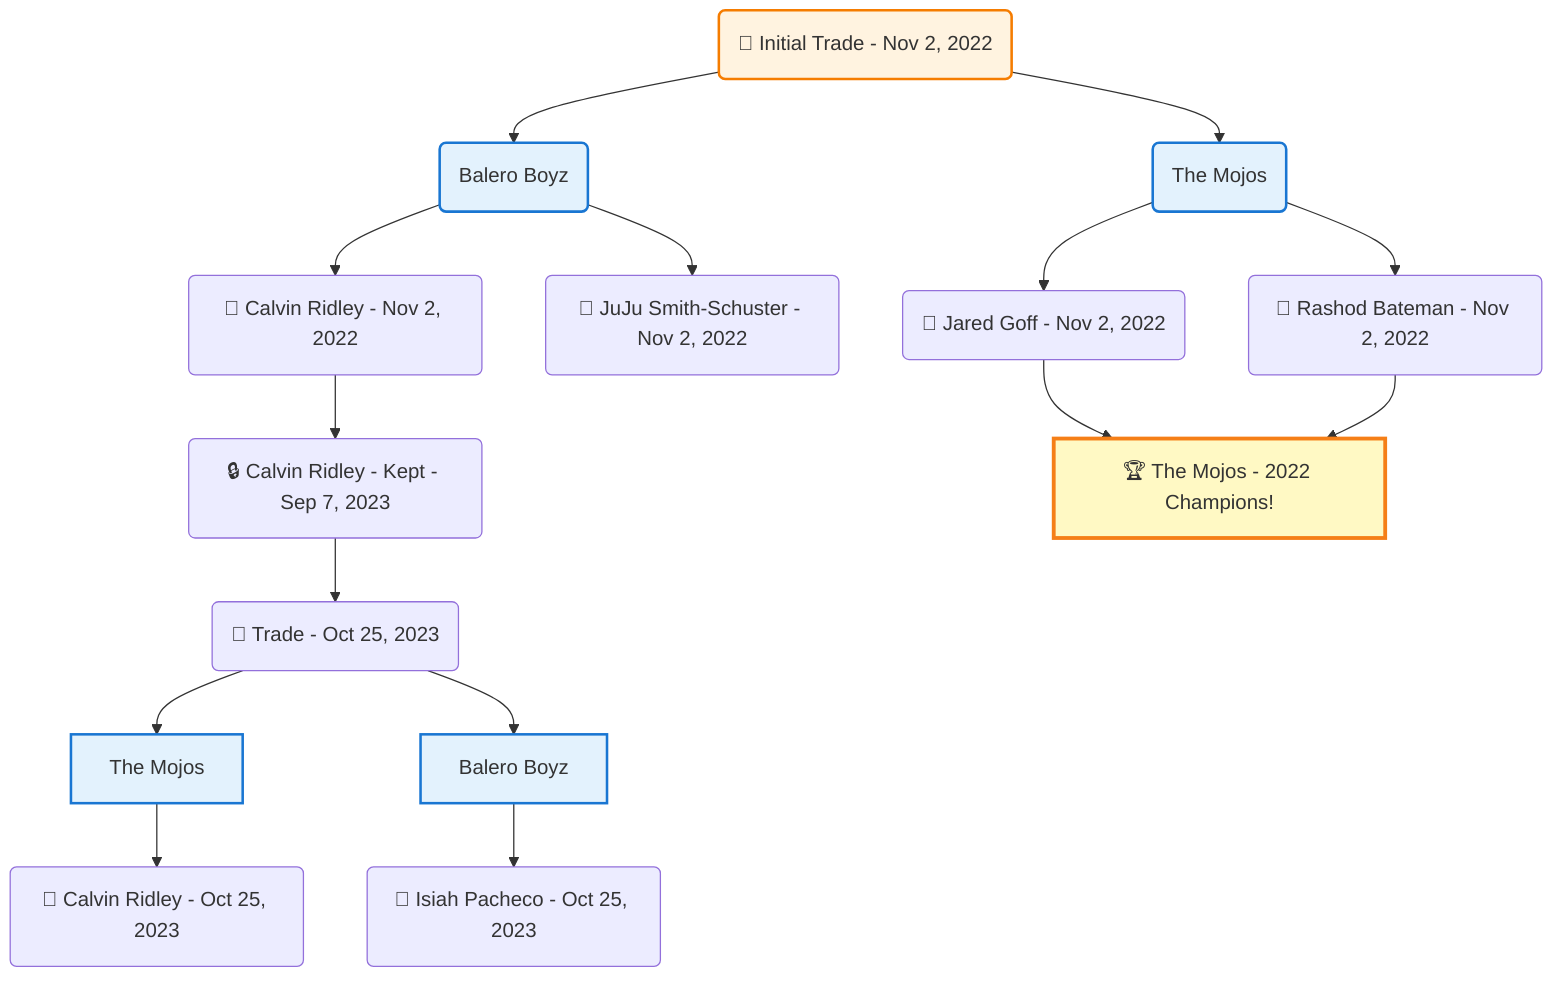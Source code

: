 flowchart TD

    TRADE_MAIN("🔄 Initial Trade - Nov 2, 2022")
    TEAM_1("Balero Boyz")
    TEAM_2("The Mojos")
    NODE_162ce81f-bec7-437d-a20b-00c821c86d1d("🔄 Calvin Ridley - Nov 2, 2022")
    NODE_7d9592cd-181b-4eba-b6e9-1c40a2da9e5c("🔒 Calvin Ridley - Kept - Sep 7, 2023")
    TRADE_e48f96f4-8b7d-42ca-abe5-7baf4945be3e_3("🔄 Trade - Oct 25, 2023")
    TEAM_bbe2d0ad-54cf-4c22-be82-b2a5f262a157_4["The Mojos"]
    NODE_dfcea8a6-3bc7-4929-b68b-5291ed19a4b1("🔄 Calvin Ridley - Oct 25, 2023")
    TEAM_2feaf03e-fb22-498e-ac8f-e596b6ba7810_5["Balero Boyz"]
    NODE_bf1da95b-f854-40dc-9bb0-c555d7a1b2f3("🔄 Isiah Pacheco - Oct 25, 2023")
    NODE_7dd58285-608c-46b1-af7d-80376e00ae98("🔄 JuJu Smith-Schuster - Nov 2, 2022")
    NODE_2d4d9b9a-8a59-4f27-bd67-dc95c0e76547("🔄 Jared Goff - Nov 2, 2022")
    CHAMP_bbe2d0ad-54cf-4c22-be82-b2a5f262a157_2022["🏆 The Mojos - 2022 Champions!"]
    NODE_dd6a899c-541a-4397-9c82-e87e259534ad("🔄 Rashod Bateman - Nov 2, 2022")

    TRADE_MAIN --> TEAM_1
    TRADE_MAIN --> TEAM_2
    TEAM_1 --> NODE_162ce81f-bec7-437d-a20b-00c821c86d1d
    NODE_162ce81f-bec7-437d-a20b-00c821c86d1d --> NODE_7d9592cd-181b-4eba-b6e9-1c40a2da9e5c
    NODE_7d9592cd-181b-4eba-b6e9-1c40a2da9e5c --> TRADE_e48f96f4-8b7d-42ca-abe5-7baf4945be3e_3
    TRADE_e48f96f4-8b7d-42ca-abe5-7baf4945be3e_3 --> TEAM_bbe2d0ad-54cf-4c22-be82-b2a5f262a157_4
    TEAM_bbe2d0ad-54cf-4c22-be82-b2a5f262a157_4 --> NODE_dfcea8a6-3bc7-4929-b68b-5291ed19a4b1
    TRADE_e48f96f4-8b7d-42ca-abe5-7baf4945be3e_3 --> TEAM_2feaf03e-fb22-498e-ac8f-e596b6ba7810_5
    TEAM_2feaf03e-fb22-498e-ac8f-e596b6ba7810_5 --> NODE_bf1da95b-f854-40dc-9bb0-c555d7a1b2f3
    TEAM_1 --> NODE_7dd58285-608c-46b1-af7d-80376e00ae98
    TEAM_2 --> NODE_2d4d9b9a-8a59-4f27-bd67-dc95c0e76547
    NODE_2d4d9b9a-8a59-4f27-bd67-dc95c0e76547 --> CHAMP_bbe2d0ad-54cf-4c22-be82-b2a5f262a157_2022
    TEAM_2 --> NODE_dd6a899c-541a-4397-9c82-e87e259534ad
    NODE_dd6a899c-541a-4397-9c82-e87e259534ad --> CHAMP_bbe2d0ad-54cf-4c22-be82-b2a5f262a157_2022

    %% Node styling
    classDef teamNode fill:#e3f2fd,stroke:#1976d2,stroke-width:2px
    classDef tradeNode fill:#fff3e0,stroke:#f57c00,stroke-width:2px
    classDef playerNode fill:#f3e5f5,stroke:#7b1fa2,stroke-width:1px
    classDef nonRootPlayerNode fill:#f5f5f5,stroke:#757575,stroke-width:1px
    classDef endNode fill:#ffebee,stroke:#c62828,stroke-width:2px
    classDef waiverNode fill:#e8f5e8,stroke:#388e3c,stroke-width:2px
    classDef championshipNode fill:#fff9c4,stroke:#f57f17,stroke-width:3px

    class TEAM_1,TEAM_2,TEAM_bbe2d0ad-54cf-4c22-be82-b2a5f262a157_4,TEAM_2feaf03e-fb22-498e-ac8f-e596b6ba7810_5 teamNode
    class CHAMP_bbe2d0ad-54cf-4c22-be82-b2a5f262a157_2022 championshipNode
    class TRADE_MAIN tradeNode